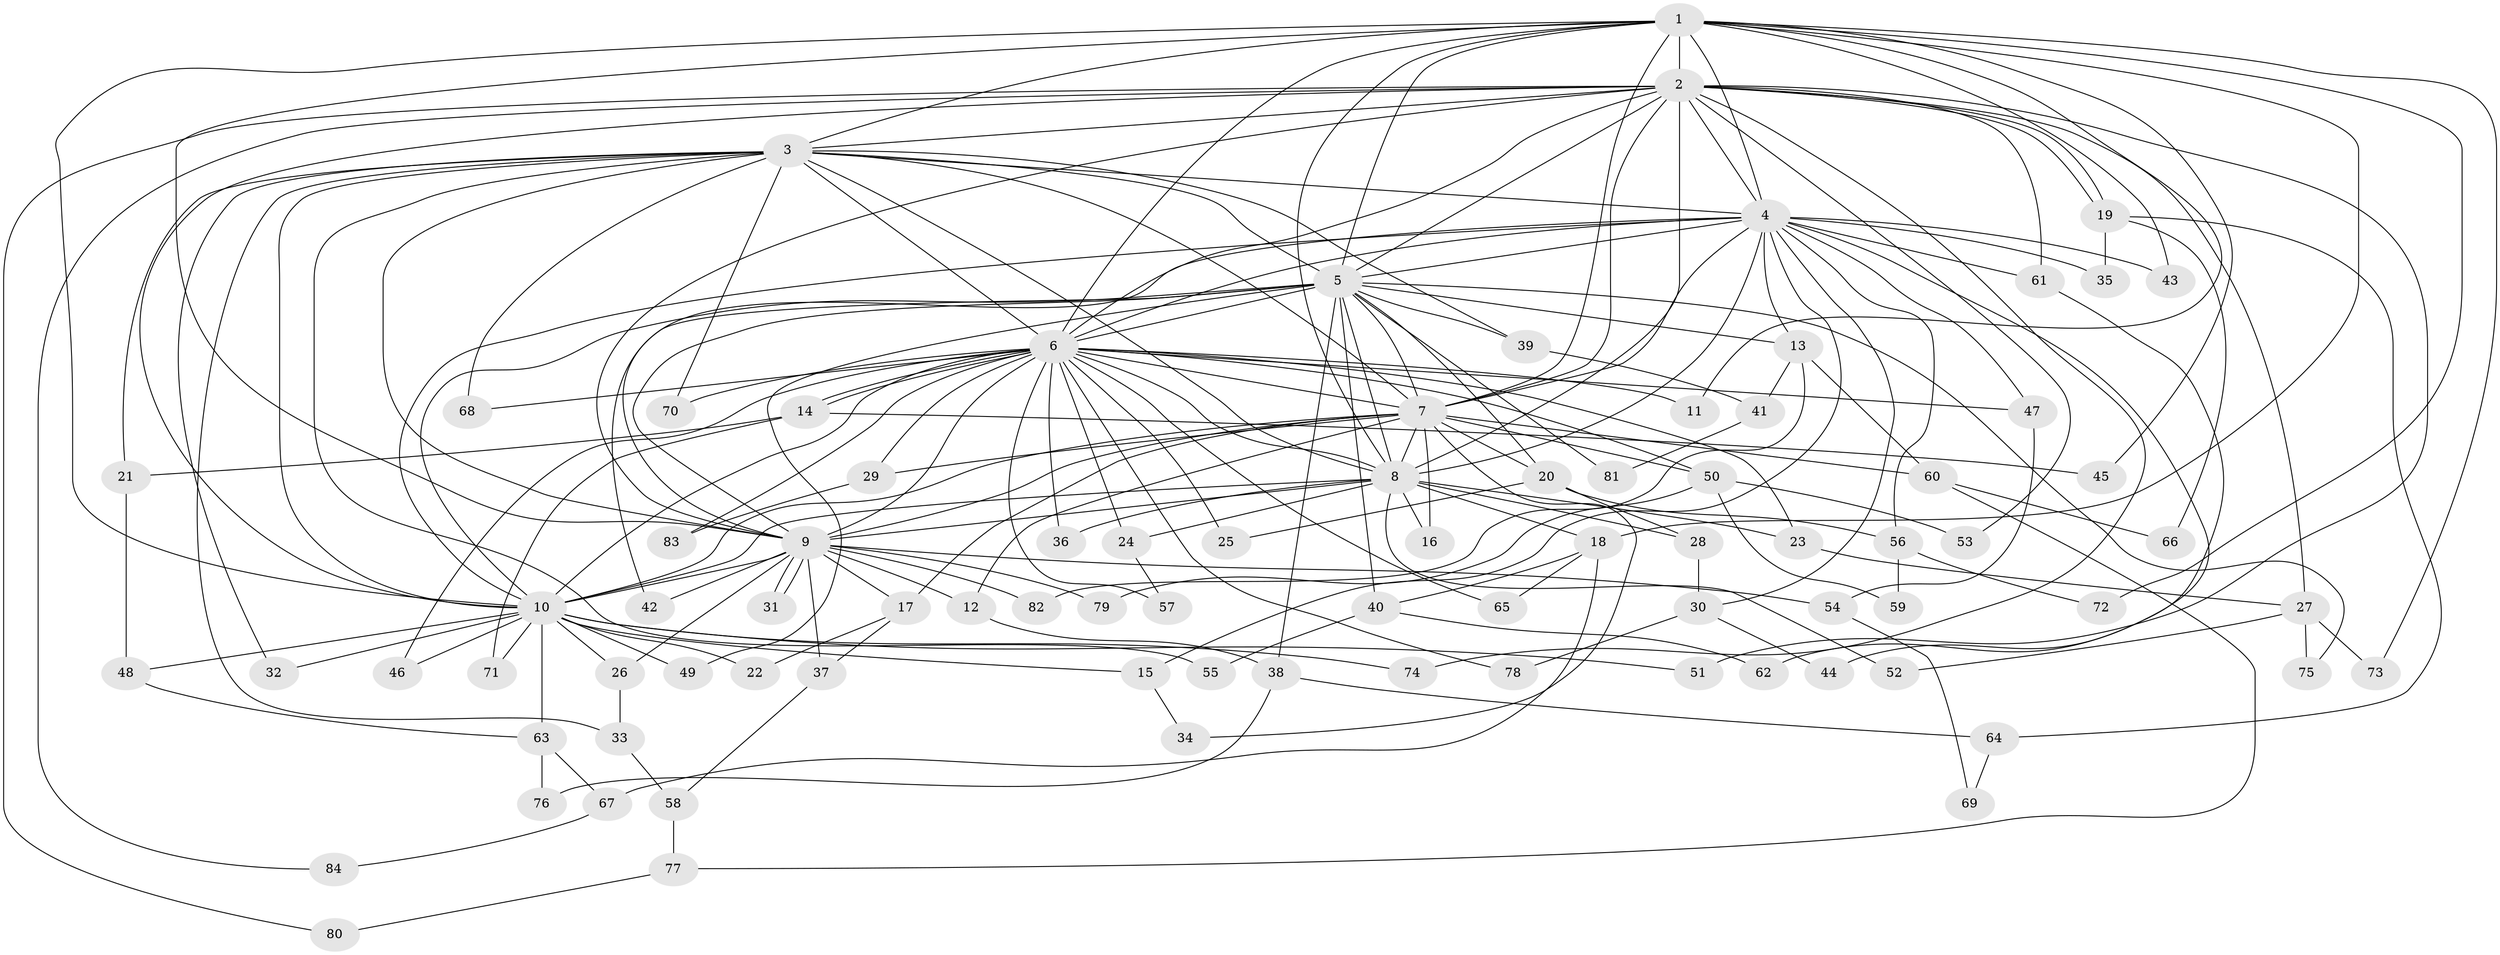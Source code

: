 // coarse degree distribution, {23: 0.01694915254237288, 14: 0.06779661016949153, 20: 0.01694915254237288, 13: 0.01694915254237288, 15: 0.01694915254237288, 3: 0.1694915254237288, 5: 0.0847457627118644, 4: 0.1016949152542373, 2: 0.4406779661016949, 6: 0.03389830508474576, 1: 0.01694915254237288, 7: 0.01694915254237288}
// Generated by graph-tools (version 1.1) at 2025/49/03/04/25 22:49:41]
// undirected, 84 vertices, 193 edges
graph export_dot {
  node [color=gray90,style=filled];
  1;
  2;
  3;
  4;
  5;
  6;
  7;
  8;
  9;
  10;
  11;
  12;
  13;
  14;
  15;
  16;
  17;
  18;
  19;
  20;
  21;
  22;
  23;
  24;
  25;
  26;
  27;
  28;
  29;
  30;
  31;
  32;
  33;
  34;
  35;
  36;
  37;
  38;
  39;
  40;
  41;
  42;
  43;
  44;
  45;
  46;
  47;
  48;
  49;
  50;
  51;
  52;
  53;
  54;
  55;
  56;
  57;
  58;
  59;
  60;
  61;
  62;
  63;
  64;
  65;
  66;
  67;
  68;
  69;
  70;
  71;
  72;
  73;
  74;
  75;
  76;
  77;
  78;
  79;
  80;
  81;
  82;
  83;
  84;
  1 -- 2;
  1 -- 3;
  1 -- 4;
  1 -- 5;
  1 -- 6;
  1 -- 7;
  1 -- 8;
  1 -- 9;
  1 -- 10;
  1 -- 11;
  1 -- 18;
  1 -- 43;
  1 -- 45;
  1 -- 72;
  1 -- 73;
  2 -- 3;
  2 -- 4;
  2 -- 5;
  2 -- 6;
  2 -- 7;
  2 -- 8;
  2 -- 9;
  2 -- 10;
  2 -- 19;
  2 -- 19;
  2 -- 27;
  2 -- 51;
  2 -- 53;
  2 -- 61;
  2 -- 74;
  2 -- 80;
  2 -- 84;
  3 -- 4;
  3 -- 5;
  3 -- 6;
  3 -- 7;
  3 -- 8;
  3 -- 9;
  3 -- 10;
  3 -- 21;
  3 -- 32;
  3 -- 33;
  3 -- 39;
  3 -- 55;
  3 -- 68;
  3 -- 70;
  4 -- 5;
  4 -- 6;
  4 -- 7;
  4 -- 8;
  4 -- 9;
  4 -- 10;
  4 -- 13;
  4 -- 15;
  4 -- 30;
  4 -- 35;
  4 -- 43;
  4 -- 44;
  4 -- 47;
  4 -- 56;
  4 -- 61;
  5 -- 6;
  5 -- 7;
  5 -- 8;
  5 -- 9;
  5 -- 10;
  5 -- 13;
  5 -- 20;
  5 -- 38;
  5 -- 39;
  5 -- 40;
  5 -- 42;
  5 -- 49;
  5 -- 75;
  5 -- 81;
  6 -- 7;
  6 -- 8;
  6 -- 9;
  6 -- 10;
  6 -- 11;
  6 -- 14;
  6 -- 14;
  6 -- 23;
  6 -- 24;
  6 -- 25;
  6 -- 29;
  6 -- 36;
  6 -- 46;
  6 -- 47;
  6 -- 50;
  6 -- 57;
  6 -- 65;
  6 -- 68;
  6 -- 70;
  6 -- 78;
  6 -- 83;
  7 -- 8;
  7 -- 9;
  7 -- 10;
  7 -- 12;
  7 -- 16;
  7 -- 17;
  7 -- 20;
  7 -- 29;
  7 -- 34;
  7 -- 50;
  7 -- 60;
  8 -- 9;
  8 -- 10;
  8 -- 16;
  8 -- 18;
  8 -- 23;
  8 -- 24;
  8 -- 28;
  8 -- 36;
  8 -- 52;
  9 -- 10;
  9 -- 12;
  9 -- 17;
  9 -- 26;
  9 -- 31;
  9 -- 31;
  9 -- 37;
  9 -- 42;
  9 -- 54;
  9 -- 79;
  9 -- 82;
  10 -- 15;
  10 -- 22;
  10 -- 26;
  10 -- 32;
  10 -- 46;
  10 -- 48;
  10 -- 49;
  10 -- 51;
  10 -- 63;
  10 -- 71;
  10 -- 74;
  12 -- 38;
  13 -- 41;
  13 -- 60;
  13 -- 82;
  14 -- 21;
  14 -- 45;
  14 -- 71;
  15 -- 34;
  17 -- 22;
  17 -- 37;
  18 -- 40;
  18 -- 65;
  18 -- 67;
  19 -- 35;
  19 -- 64;
  19 -- 66;
  20 -- 25;
  20 -- 28;
  20 -- 56;
  21 -- 48;
  23 -- 27;
  24 -- 57;
  26 -- 33;
  27 -- 52;
  27 -- 73;
  27 -- 75;
  28 -- 30;
  29 -- 83;
  30 -- 44;
  30 -- 78;
  33 -- 58;
  37 -- 58;
  38 -- 64;
  38 -- 76;
  39 -- 41;
  40 -- 55;
  40 -- 62;
  41 -- 81;
  47 -- 54;
  48 -- 63;
  50 -- 53;
  50 -- 59;
  50 -- 79;
  54 -- 69;
  56 -- 59;
  56 -- 72;
  58 -- 77;
  60 -- 66;
  60 -- 77;
  61 -- 62;
  63 -- 67;
  63 -- 76;
  64 -- 69;
  67 -- 84;
  77 -- 80;
}
